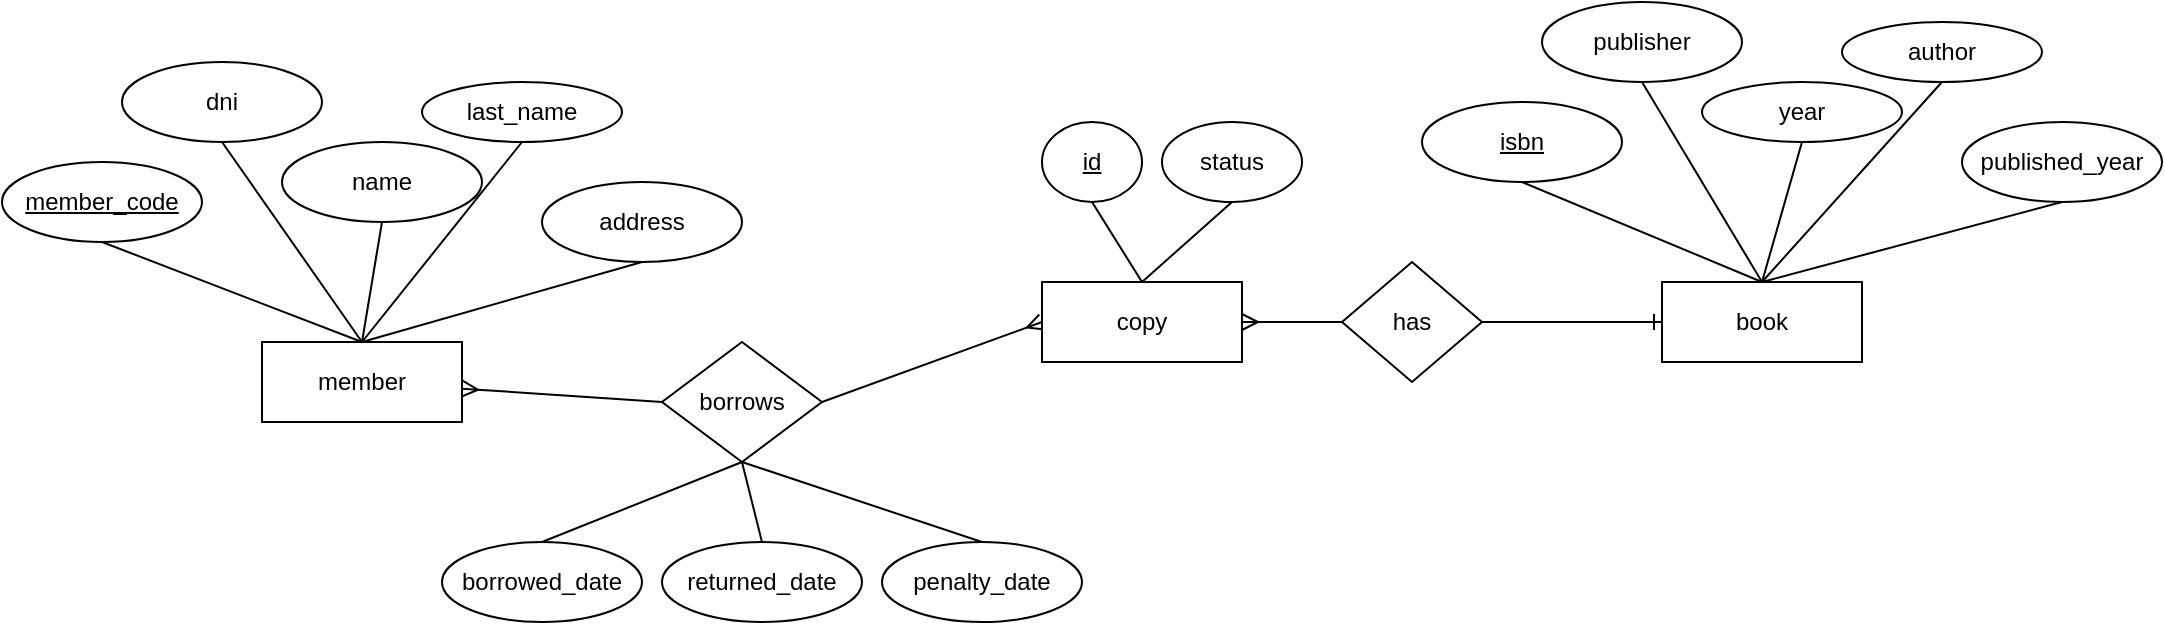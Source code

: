 <mxfile version="12.4.3" type="device" pages="1"><diagram id="eYMyiIbz0XDzkuqVskhA" name="Page-1"><mxGraphModel dx="1935" dy="1570" grid="1" gridSize="10" guides="1" tooltips="1" connect="1" arrows="1" fold="1" page="1" pageScale="1" pageWidth="827" pageHeight="1169" math="0" shadow="0"><root><mxCell id="0"/><mxCell id="1" parent="0"/><mxCell id="_eeUvu5yNglyomJ-1lEM-1" value="member" style="whiteSpace=wrap;html=1;align=center;" vertex="1" parent="1"><mxGeometry x="60" y="140" width="100" height="40" as="geometry"/></mxCell><mxCell id="_eeUvu5yNglyomJ-1lEM-2" value="book" style="whiteSpace=wrap;html=1;align=center;" vertex="1" parent="1"><mxGeometry x="760" y="110" width="100" height="40" as="geometry"/></mxCell><mxCell id="_eeUvu5yNglyomJ-1lEM-4" style="rounded=0;orthogonalLoop=1;jettySize=auto;html=1;exitX=0.5;exitY=1;exitDx=0;exitDy=0;entryX=0.5;entryY=0;entryDx=0;entryDy=0;endArrow=none;endFill=0;" edge="1" parent="1" source="_eeUvu5yNglyomJ-1lEM-3" target="_eeUvu5yNglyomJ-1lEM-1"><mxGeometry relative="1" as="geometry"/></mxCell><mxCell id="_eeUvu5yNglyomJ-1lEM-3" value="&lt;u&gt;member_code&lt;/u&gt;" style="ellipse;whiteSpace=wrap;html=1;align=center;" vertex="1" parent="1"><mxGeometry x="-70" y="50" width="100" height="40" as="geometry"/></mxCell><mxCell id="_eeUvu5yNglyomJ-1lEM-13" style="edgeStyle=none;rounded=0;orthogonalLoop=1;jettySize=auto;html=1;exitX=0.5;exitY=1;exitDx=0;exitDy=0;entryX=0.5;entryY=0;entryDx=0;entryDy=0;endArrow=none;endFill=0;" edge="1" parent="1" source="_eeUvu5yNglyomJ-1lEM-8" target="_eeUvu5yNglyomJ-1lEM-1"><mxGeometry relative="1" as="geometry"/></mxCell><mxCell id="_eeUvu5yNglyomJ-1lEM-8" value="dni" style="ellipse;whiteSpace=wrap;html=1;align=center;" vertex="1" parent="1"><mxGeometry x="-10" width="100" height="40" as="geometry"/></mxCell><mxCell id="_eeUvu5yNglyomJ-1lEM-14" style="edgeStyle=none;rounded=0;orthogonalLoop=1;jettySize=auto;html=1;exitX=0.5;exitY=1;exitDx=0;exitDy=0;endArrow=none;endFill=0;" edge="1" parent="1" source="_eeUvu5yNglyomJ-1lEM-9"><mxGeometry relative="1" as="geometry"><mxPoint x="110" y="140" as="targetPoint"/></mxGeometry></mxCell><mxCell id="_eeUvu5yNglyomJ-1lEM-9" value="name" style="ellipse;whiteSpace=wrap;html=1;align=center;" vertex="1" parent="1"><mxGeometry x="70" y="40" width="100" height="40" as="geometry"/></mxCell><mxCell id="_eeUvu5yNglyomJ-1lEM-15" style="edgeStyle=none;rounded=0;orthogonalLoop=1;jettySize=auto;html=1;exitX=0.5;exitY=1;exitDx=0;exitDy=0;endArrow=none;endFill=0;" edge="1" parent="1" source="_eeUvu5yNglyomJ-1lEM-11"><mxGeometry relative="1" as="geometry"><mxPoint x="110" y="140" as="targetPoint"/></mxGeometry></mxCell><mxCell id="_eeUvu5yNglyomJ-1lEM-11" value="last_name" style="ellipse;whiteSpace=wrap;html=1;align=center;" vertex="1" parent="1"><mxGeometry x="140" y="10" width="100" height="30" as="geometry"/></mxCell><mxCell id="_eeUvu5yNglyomJ-1lEM-16" style="edgeStyle=none;rounded=0;orthogonalLoop=1;jettySize=auto;html=1;exitX=0.5;exitY=1;exitDx=0;exitDy=0;endArrow=none;endFill=0;" edge="1" parent="1" source="_eeUvu5yNglyomJ-1lEM-12"><mxGeometry relative="1" as="geometry"><mxPoint x="110" y="140" as="targetPoint"/></mxGeometry></mxCell><mxCell id="_eeUvu5yNglyomJ-1lEM-12" value="address" style="ellipse;whiteSpace=wrap;html=1;align=center;" vertex="1" parent="1"><mxGeometry x="200" y="60" width="100" height="40" as="geometry"/></mxCell><mxCell id="_eeUvu5yNglyomJ-1lEM-22" style="edgeStyle=none;rounded=0;orthogonalLoop=1;jettySize=auto;html=1;exitX=0.5;exitY=1;exitDx=0;exitDy=0;entryX=0.5;entryY=0;entryDx=0;entryDy=0;endArrow=none;endFill=0;" edge="1" parent="1" source="_eeUvu5yNglyomJ-1lEM-17" target="_eeUvu5yNglyomJ-1lEM-2"><mxGeometry relative="1" as="geometry"/></mxCell><mxCell id="_eeUvu5yNglyomJ-1lEM-17" value="&lt;u&gt;isbn&lt;/u&gt;" style="ellipse;whiteSpace=wrap;html=1;align=center;" vertex="1" parent="1"><mxGeometry x="640" y="20" width="100" height="40" as="geometry"/></mxCell><mxCell id="_eeUvu5yNglyomJ-1lEM-23" style="edgeStyle=none;rounded=0;orthogonalLoop=1;jettySize=auto;html=1;exitX=0.5;exitY=1;exitDx=0;exitDy=0;endArrow=none;endFill=0;" edge="1" parent="1" source="_eeUvu5yNglyomJ-1lEM-18"><mxGeometry relative="1" as="geometry"><mxPoint x="810" y="110" as="targetPoint"/></mxGeometry></mxCell><mxCell id="_eeUvu5yNglyomJ-1lEM-18" value="publisher" style="ellipse;whiteSpace=wrap;html=1;align=center;" vertex="1" parent="1"><mxGeometry x="700" y="-30" width="100" height="40" as="geometry"/></mxCell><mxCell id="_eeUvu5yNglyomJ-1lEM-24" style="edgeStyle=none;rounded=0;orthogonalLoop=1;jettySize=auto;html=1;exitX=0.5;exitY=1;exitDx=0;exitDy=0;endArrow=none;endFill=0;" edge="1" parent="1" source="_eeUvu5yNglyomJ-1lEM-19"><mxGeometry relative="1" as="geometry"><mxPoint x="810" y="110" as="targetPoint"/></mxGeometry></mxCell><mxCell id="_eeUvu5yNglyomJ-1lEM-19" value="year" style="ellipse;whiteSpace=wrap;html=1;align=center;" vertex="1" parent="1"><mxGeometry x="780" y="10" width="100" height="30" as="geometry"/></mxCell><mxCell id="_eeUvu5yNglyomJ-1lEM-25" style="edgeStyle=none;rounded=0;orthogonalLoop=1;jettySize=auto;html=1;exitX=0.5;exitY=1;exitDx=0;exitDy=0;endArrow=none;endFill=0;" edge="1" parent="1" source="_eeUvu5yNglyomJ-1lEM-20"><mxGeometry relative="1" as="geometry"><mxPoint x="810" y="110" as="targetPoint"/></mxGeometry></mxCell><mxCell id="_eeUvu5yNglyomJ-1lEM-20" value="author" style="ellipse;whiteSpace=wrap;html=1;align=center;" vertex="1" parent="1"><mxGeometry x="850" y="-20" width="100" height="30" as="geometry"/></mxCell><mxCell id="_eeUvu5yNglyomJ-1lEM-26" style="edgeStyle=none;rounded=0;orthogonalLoop=1;jettySize=auto;html=1;exitX=0.5;exitY=1;exitDx=0;exitDy=0;entryX=0.5;entryY=0;entryDx=0;entryDy=0;endArrow=none;endFill=0;" edge="1" parent="1" source="_eeUvu5yNglyomJ-1lEM-21" target="_eeUvu5yNglyomJ-1lEM-2"><mxGeometry relative="1" as="geometry"/></mxCell><mxCell id="_eeUvu5yNglyomJ-1lEM-21" value="published_year" style="ellipse;whiteSpace=wrap;html=1;align=center;" vertex="1" parent="1"><mxGeometry x="910" y="30" width="100" height="40" as="geometry"/></mxCell><mxCell id="_eeUvu5yNglyomJ-1lEM-38" style="edgeStyle=none;rounded=0;orthogonalLoop=1;jettySize=auto;html=1;entryX=0;entryY=0.5;entryDx=0;entryDy=0;endArrow=ERmany;endFill=0;exitX=1;exitY=0.5;exitDx=0;exitDy=0;" edge="1" parent="1" source="_eeUvu5yNglyomJ-1lEM-37" target="_eeUvu5yNglyomJ-1lEM-27"><mxGeometry relative="1" as="geometry"><mxPoint x="390" y="70" as="sourcePoint"/></mxGeometry></mxCell><mxCell id="_eeUvu5yNglyomJ-1lEM-27" value="copy" style="whiteSpace=wrap;html=1;align=center;" vertex="1" parent="1"><mxGeometry x="450" y="110" width="100" height="40" as="geometry"/></mxCell><mxCell id="_eeUvu5yNglyomJ-1lEM-32" style="edgeStyle=none;rounded=0;orthogonalLoop=1;jettySize=auto;html=1;exitX=0.5;exitY=1;exitDx=0;exitDy=0;entryX=0.5;entryY=0;entryDx=0;entryDy=0;endArrow=none;endFill=0;" edge="1" parent="1" source="_eeUvu5yNglyomJ-1lEM-30" target="_eeUvu5yNglyomJ-1lEM-27"><mxGeometry relative="1" as="geometry"/></mxCell><mxCell id="_eeUvu5yNglyomJ-1lEM-30" value="&lt;u&gt;id&lt;/u&gt;" style="ellipse;whiteSpace=wrap;html=1;align=center;" vertex="1" parent="1"><mxGeometry x="450" y="30" width="50" height="40" as="geometry"/></mxCell><mxCell id="_eeUvu5yNglyomJ-1lEM-33" style="edgeStyle=none;rounded=0;orthogonalLoop=1;jettySize=auto;html=1;exitX=0.5;exitY=1;exitDx=0;exitDy=0;endArrow=none;endFill=0;" edge="1" parent="1" source="_eeUvu5yNglyomJ-1lEM-31"><mxGeometry relative="1" as="geometry"><mxPoint x="500" y="110" as="targetPoint"/></mxGeometry></mxCell><mxCell id="_eeUvu5yNglyomJ-1lEM-31" value="status" style="ellipse;whiteSpace=wrap;html=1;align=center;" vertex="1" parent="1"><mxGeometry x="510" y="30" width="70" height="40" as="geometry"/></mxCell><mxCell id="_eeUvu5yNglyomJ-1lEM-35" style="edgeStyle=none;rounded=0;orthogonalLoop=1;jettySize=auto;html=1;exitX=1;exitY=0.5;exitDx=0;exitDy=0;entryX=0;entryY=0.5;entryDx=0;entryDy=0;endArrow=ERone;endFill=0;" edge="1" parent="1" source="_eeUvu5yNglyomJ-1lEM-34" target="_eeUvu5yNglyomJ-1lEM-2"><mxGeometry relative="1" as="geometry"/></mxCell><mxCell id="_eeUvu5yNglyomJ-1lEM-36" style="edgeStyle=none;rounded=0;orthogonalLoop=1;jettySize=auto;html=1;exitX=0;exitY=0.5;exitDx=0;exitDy=0;entryX=1;entryY=0.5;entryDx=0;entryDy=0;endArrow=ERmany;endFill=0;" edge="1" parent="1" source="_eeUvu5yNglyomJ-1lEM-34" target="_eeUvu5yNglyomJ-1lEM-27"><mxGeometry relative="1" as="geometry"/></mxCell><mxCell id="_eeUvu5yNglyomJ-1lEM-34" value="has" style="shape=rhombus;perimeter=rhombusPerimeter;whiteSpace=wrap;html=1;align=center;" vertex="1" parent="1"><mxGeometry x="600" y="100" width="70" height="60" as="geometry"/></mxCell><mxCell id="_eeUvu5yNglyomJ-1lEM-39" style="edgeStyle=none;rounded=0;orthogonalLoop=1;jettySize=auto;html=1;exitX=0;exitY=0.5;exitDx=0;exitDy=0;endArrow=ERmany;endFill=0;" edge="1" parent="1" source="_eeUvu5yNglyomJ-1lEM-37" target="_eeUvu5yNglyomJ-1lEM-1"><mxGeometry relative="1" as="geometry"/></mxCell><mxCell id="_eeUvu5yNglyomJ-1lEM-37" value="borrows" style="shape=rhombus;perimeter=rhombusPerimeter;whiteSpace=wrap;html=1;align=center;" vertex="1" parent="1"><mxGeometry x="260" y="140" width="80" height="60" as="geometry"/></mxCell><mxCell id="_eeUvu5yNglyomJ-1lEM-42" style="edgeStyle=none;rounded=0;orthogonalLoop=1;jettySize=auto;html=1;exitX=0.5;exitY=0;exitDx=0;exitDy=0;entryX=0.5;entryY=1;entryDx=0;entryDy=0;endArrow=none;endFill=0;" edge="1" parent="1" source="_eeUvu5yNglyomJ-1lEM-40" target="_eeUvu5yNglyomJ-1lEM-37"><mxGeometry relative="1" as="geometry"/></mxCell><mxCell id="_eeUvu5yNglyomJ-1lEM-40" value="borrowed_date" style="ellipse;whiteSpace=wrap;html=1;align=center;" vertex="1" parent="1"><mxGeometry x="150" y="240" width="100" height="40" as="geometry"/></mxCell><mxCell id="_eeUvu5yNglyomJ-1lEM-43" style="edgeStyle=none;rounded=0;orthogonalLoop=1;jettySize=auto;html=1;exitX=0.5;exitY=0;exitDx=0;exitDy=0;endArrow=none;endFill=0;" edge="1" parent="1" source="_eeUvu5yNglyomJ-1lEM-41"><mxGeometry relative="1" as="geometry"><mxPoint x="300" y="200" as="targetPoint"/></mxGeometry></mxCell><mxCell id="_eeUvu5yNglyomJ-1lEM-41" value="returned_date" style="ellipse;whiteSpace=wrap;html=1;align=center;" vertex="1" parent="1"><mxGeometry x="260" y="240" width="100" height="40" as="geometry"/></mxCell><mxCell id="_eeUvu5yNglyomJ-1lEM-45" style="edgeStyle=none;rounded=0;orthogonalLoop=1;jettySize=auto;html=1;exitX=0.5;exitY=0;exitDx=0;exitDy=0;endArrow=none;endFill=0;" edge="1" parent="1" source="_eeUvu5yNglyomJ-1lEM-44"><mxGeometry relative="1" as="geometry"><mxPoint x="300" y="200" as="targetPoint"/></mxGeometry></mxCell><mxCell id="_eeUvu5yNglyomJ-1lEM-44" value="penalty_date" style="ellipse;whiteSpace=wrap;html=1;align=center;" vertex="1" parent="1"><mxGeometry x="370" y="240" width="100" height="40" as="geometry"/></mxCell></root></mxGraphModel></diagram></mxfile>